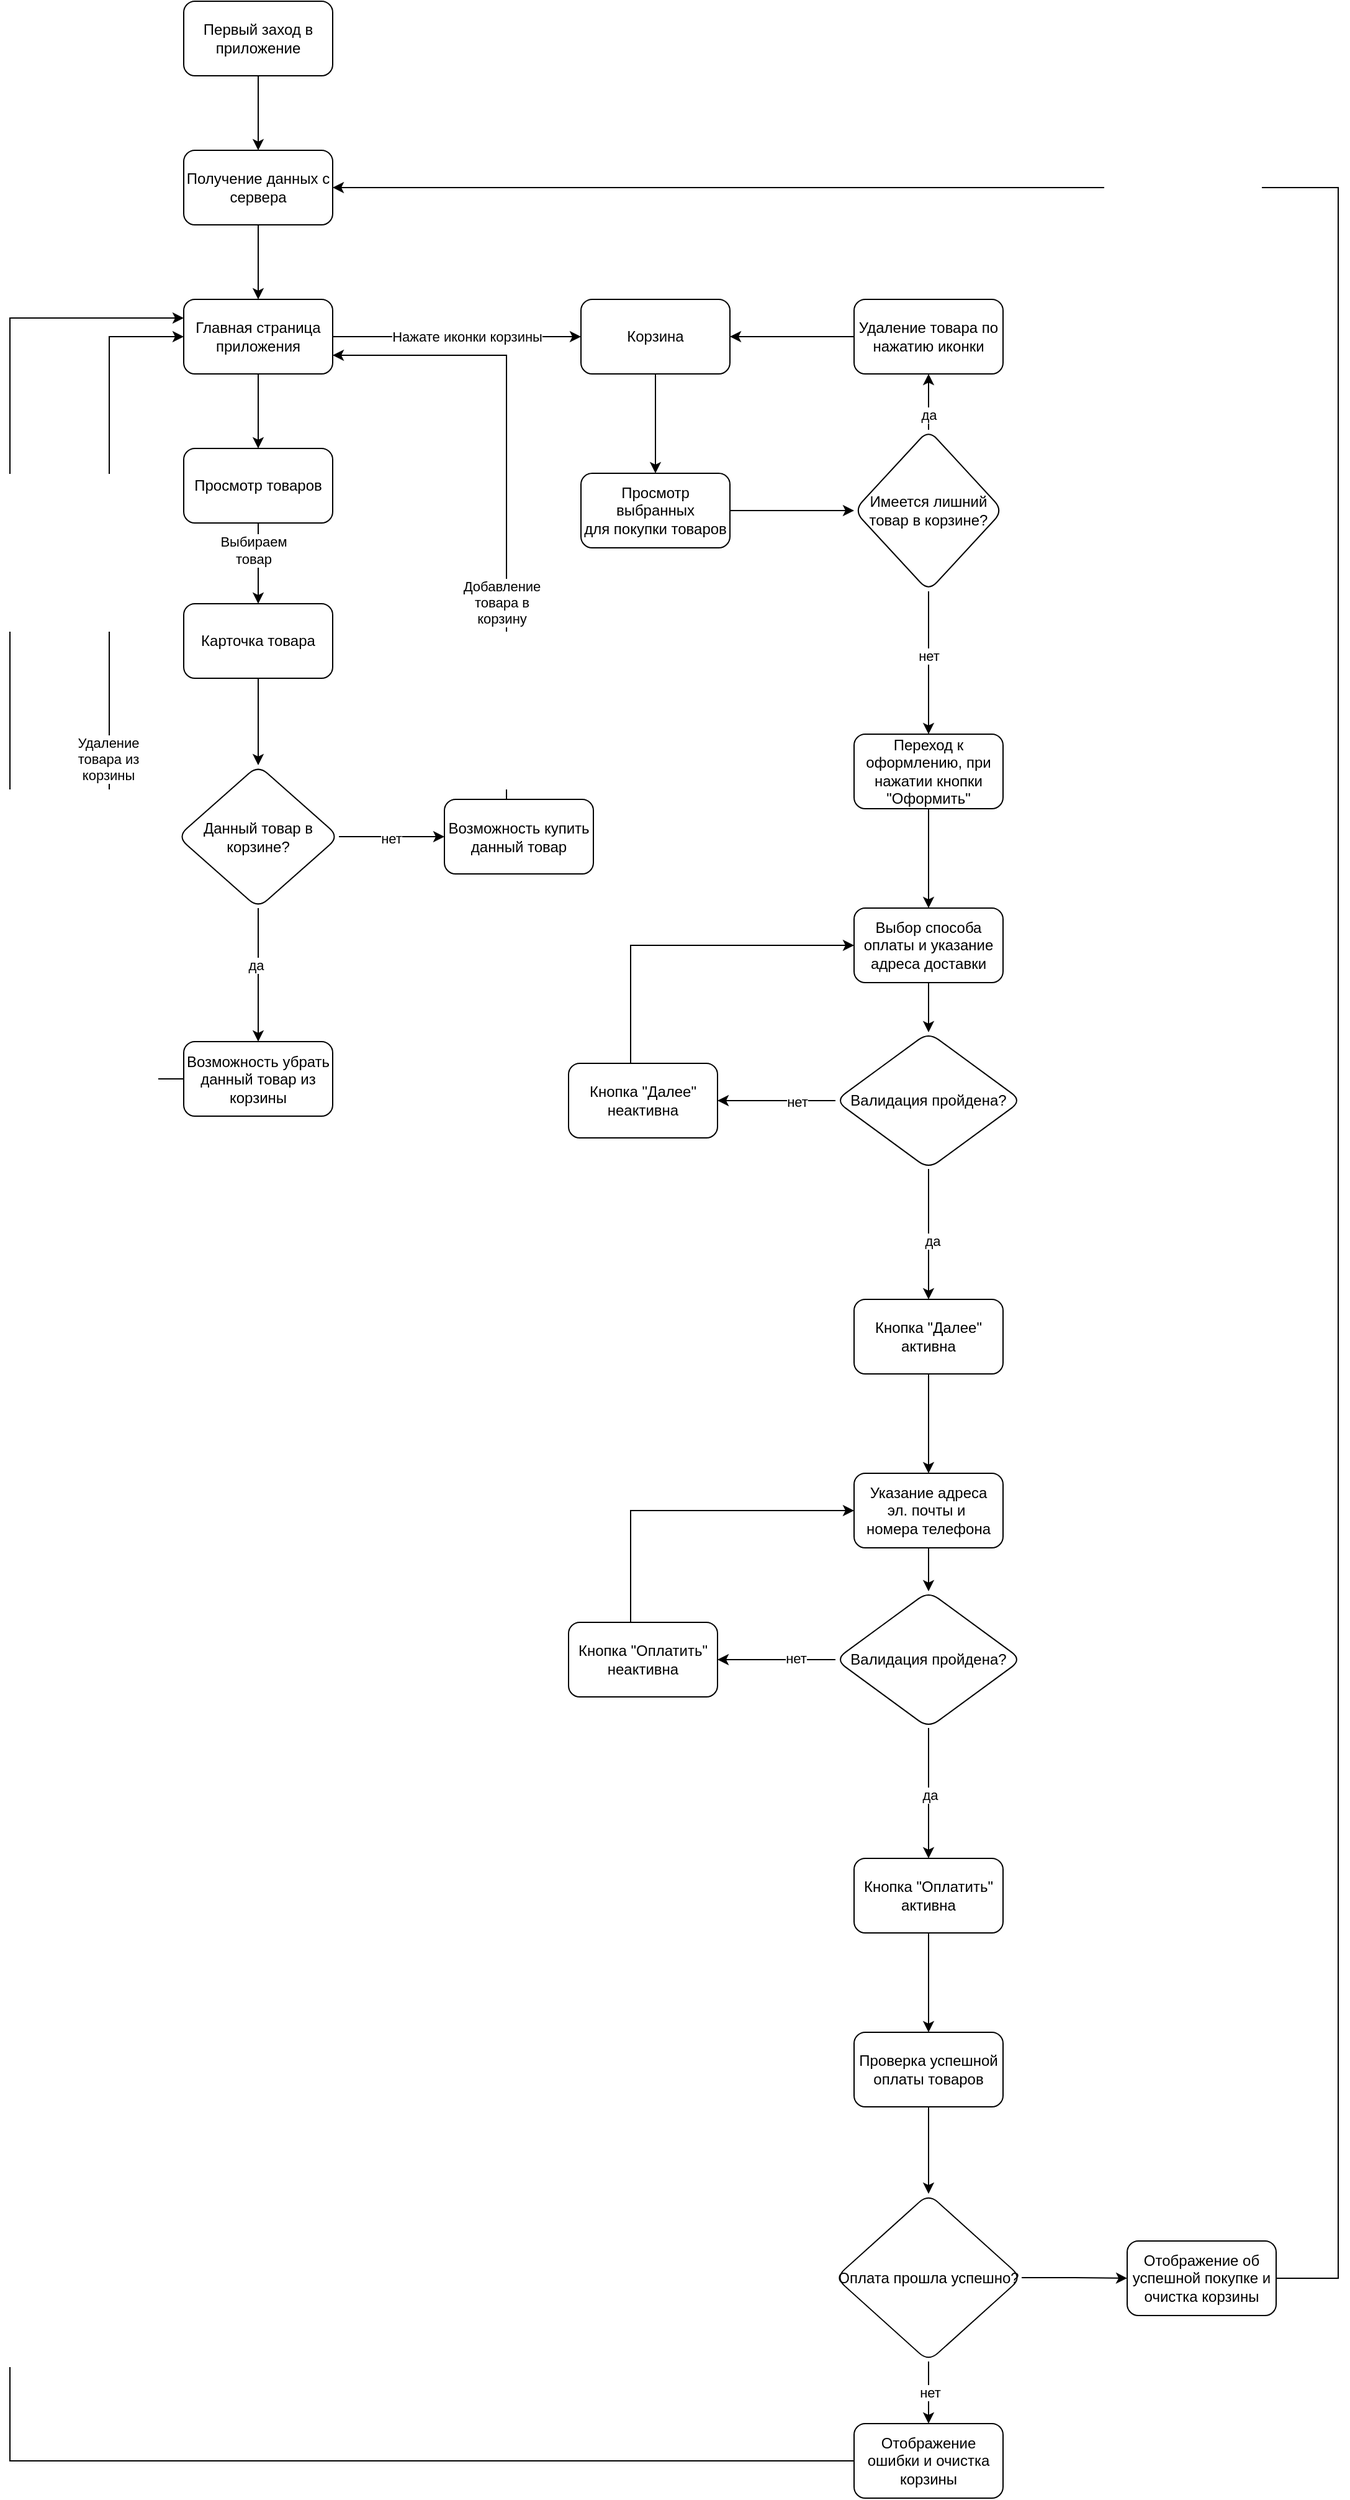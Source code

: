 <mxfile version="24.7.17">
  <diagram name="Страница — 1" id="1Y6b4_jgSVJOTCabMjyM">
    <mxGraphModel dx="1801" dy="1494" grid="1" gridSize="10" guides="1" tooltips="1" connect="1" arrows="1" fold="1" page="1" pageScale="1" pageWidth="827" pageHeight="1169" math="0" shadow="0">
      <root>
        <mxCell id="0" />
        <mxCell id="1" parent="0" />
        <mxCell id="ry53-Fv03993QjTE6CJq-3" value="" style="edgeStyle=orthogonalEdgeStyle;rounded=0;orthogonalLoop=1;jettySize=auto;html=1;" edge="1" parent="1" source="ry53-Fv03993QjTE6CJq-1" target="ry53-Fv03993QjTE6CJq-2">
          <mxGeometry relative="1" as="geometry" />
        </mxCell>
        <mxCell id="ry53-Fv03993QjTE6CJq-1" value="Первый заход в приложение" style="rounded=1;whiteSpace=wrap;html=1;" vertex="1" parent="1">
          <mxGeometry x="80" y="40" width="120" height="60" as="geometry" />
        </mxCell>
        <mxCell id="ry53-Fv03993QjTE6CJq-5" value="" style="edgeStyle=orthogonalEdgeStyle;rounded=0;orthogonalLoop=1;jettySize=auto;html=1;" edge="1" parent="1" source="ry53-Fv03993QjTE6CJq-2" target="ry53-Fv03993QjTE6CJq-4">
          <mxGeometry relative="1" as="geometry" />
        </mxCell>
        <mxCell id="ry53-Fv03993QjTE6CJq-2" value="Получение данных с сервера" style="rounded=1;whiteSpace=wrap;html=1;" vertex="1" parent="1">
          <mxGeometry x="80" y="160" width="120" height="60" as="geometry" />
        </mxCell>
        <mxCell id="ry53-Fv03993QjTE6CJq-7" value="" style="edgeStyle=orthogonalEdgeStyle;rounded=0;orthogonalLoop=1;jettySize=auto;html=1;" edge="1" parent="1" source="ry53-Fv03993QjTE6CJq-4" target="ry53-Fv03993QjTE6CJq-6">
          <mxGeometry relative="1" as="geometry" />
        </mxCell>
        <mxCell id="ry53-Fv03993QjTE6CJq-23" style="edgeStyle=orthogonalEdgeStyle;rounded=0;orthogonalLoop=1;jettySize=auto;html=1;" edge="1" parent="1" source="ry53-Fv03993QjTE6CJq-4">
          <mxGeometry relative="1" as="geometry">
            <mxPoint x="400" y="310" as="targetPoint" />
          </mxGeometry>
        </mxCell>
        <mxCell id="ry53-Fv03993QjTE6CJq-25" value="Нажате иконки корзины" style="edgeLabel;html=1;align=center;verticalAlign=middle;resizable=0;points=[];" vertex="1" connectable="0" parent="ry53-Fv03993QjTE6CJq-23">
          <mxGeometry x="0.082" y="1" relative="1" as="geometry">
            <mxPoint as="offset" />
          </mxGeometry>
        </mxCell>
        <mxCell id="ry53-Fv03993QjTE6CJq-4" value="Главная страница приложения" style="rounded=1;whiteSpace=wrap;html=1;" vertex="1" parent="1">
          <mxGeometry x="80" y="280" width="120" height="60" as="geometry" />
        </mxCell>
        <mxCell id="ry53-Fv03993QjTE6CJq-9" value="" style="edgeStyle=orthogonalEdgeStyle;rounded=0;orthogonalLoop=1;jettySize=auto;html=1;" edge="1" parent="1" source="ry53-Fv03993QjTE6CJq-6" target="ry53-Fv03993QjTE6CJq-8">
          <mxGeometry relative="1" as="geometry" />
        </mxCell>
        <mxCell id="ry53-Fv03993QjTE6CJq-10" value="Выбираем&lt;br&gt;товар" style="edgeLabel;html=1;align=center;verticalAlign=middle;resizable=0;points=[];" vertex="1" connectable="0" parent="ry53-Fv03993QjTE6CJq-9">
          <mxGeometry x="-0.323" y="-4" relative="1" as="geometry">
            <mxPoint as="offset" />
          </mxGeometry>
        </mxCell>
        <mxCell id="ry53-Fv03993QjTE6CJq-6" value="Просмотр товаров" style="rounded=1;whiteSpace=wrap;html=1;" vertex="1" parent="1">
          <mxGeometry x="80" y="400" width="120" height="60" as="geometry" />
        </mxCell>
        <mxCell id="ry53-Fv03993QjTE6CJq-12" value="" style="edgeStyle=orthogonalEdgeStyle;rounded=0;orthogonalLoop=1;jettySize=auto;html=1;" edge="1" parent="1" source="ry53-Fv03993QjTE6CJq-8" target="ry53-Fv03993QjTE6CJq-11">
          <mxGeometry relative="1" as="geometry" />
        </mxCell>
        <mxCell id="ry53-Fv03993QjTE6CJq-8" value="Карточка товара" style="rounded=1;whiteSpace=wrap;html=1;" vertex="1" parent="1">
          <mxGeometry x="80" y="525" width="120" height="60" as="geometry" />
        </mxCell>
        <mxCell id="ry53-Fv03993QjTE6CJq-14" value="" style="edgeStyle=orthogonalEdgeStyle;rounded=0;orthogonalLoop=1;jettySize=auto;html=1;" edge="1" parent="1" source="ry53-Fv03993QjTE6CJq-11" target="ry53-Fv03993QjTE6CJq-13">
          <mxGeometry relative="1" as="geometry" />
        </mxCell>
        <mxCell id="ry53-Fv03993QjTE6CJq-19" value="нет" style="edgeLabel;html=1;align=center;verticalAlign=middle;resizable=0;points=[];" vertex="1" connectable="0" parent="ry53-Fv03993QjTE6CJq-14">
          <mxGeometry x="-0.012" relative="1" as="geometry">
            <mxPoint y="1" as="offset" />
          </mxGeometry>
        </mxCell>
        <mxCell id="ry53-Fv03993QjTE6CJq-16" value="" style="edgeStyle=orthogonalEdgeStyle;rounded=0;orthogonalLoop=1;jettySize=auto;html=1;" edge="1" parent="1" source="ry53-Fv03993QjTE6CJq-11" target="ry53-Fv03993QjTE6CJq-15">
          <mxGeometry relative="1" as="geometry" />
        </mxCell>
        <mxCell id="ry53-Fv03993QjTE6CJq-18" value="да" style="edgeLabel;html=1;align=center;verticalAlign=middle;resizable=0;points=[];" vertex="1" connectable="0" parent="ry53-Fv03993QjTE6CJq-16">
          <mxGeometry x="-0.144" y="-2" relative="1" as="geometry">
            <mxPoint as="offset" />
          </mxGeometry>
        </mxCell>
        <mxCell id="ry53-Fv03993QjTE6CJq-11" value="Данный товар в корзине?" style="rhombus;whiteSpace=wrap;html=1;rounded=1;" vertex="1" parent="1">
          <mxGeometry x="75" y="655" width="130" height="115" as="geometry" />
        </mxCell>
        <mxCell id="ry53-Fv03993QjTE6CJq-20" style="edgeStyle=orthogonalEdgeStyle;rounded=0;orthogonalLoop=1;jettySize=auto;html=1;entryX=1;entryY=0.75;entryDx=0;entryDy=0;" edge="1" parent="1" source="ry53-Fv03993QjTE6CJq-13" target="ry53-Fv03993QjTE6CJq-4">
          <mxGeometry relative="1" as="geometry">
            <Array as="points">
              <mxPoint x="340" y="325" />
            </Array>
          </mxGeometry>
        </mxCell>
        <mxCell id="ry53-Fv03993QjTE6CJq-21" value="Добавление&lt;div&gt;товара в&lt;/div&gt;&lt;div&gt;корзину&lt;/div&gt;" style="edgeLabel;html=1;align=center;verticalAlign=middle;resizable=0;points=[];" vertex="1" connectable="0" parent="ry53-Fv03993QjTE6CJq-20">
          <mxGeometry x="-0.362" y="4" relative="1" as="geometry">
            <mxPoint as="offset" />
          </mxGeometry>
        </mxCell>
        <mxCell id="ry53-Fv03993QjTE6CJq-13" value="Возможность купить данный товар" style="whiteSpace=wrap;html=1;rounded=1;" vertex="1" parent="1">
          <mxGeometry x="290" y="682.5" width="120" height="60" as="geometry" />
        </mxCell>
        <mxCell id="ry53-Fv03993QjTE6CJq-17" style="edgeStyle=orthogonalEdgeStyle;rounded=0;orthogonalLoop=1;jettySize=auto;html=1;entryX=0;entryY=0.5;entryDx=0;entryDy=0;" edge="1" parent="1" source="ry53-Fv03993QjTE6CJq-15" target="ry53-Fv03993QjTE6CJq-4">
          <mxGeometry relative="1" as="geometry">
            <Array as="points">
              <mxPoint x="20" y="908" />
              <mxPoint x="20" y="310" />
            </Array>
          </mxGeometry>
        </mxCell>
        <mxCell id="ry53-Fv03993QjTE6CJq-22" value="Удаление&lt;div&gt;товара из&lt;/div&gt;&lt;div&gt;корзины&lt;/div&gt;" style="edgeLabel;html=1;align=center;verticalAlign=middle;resizable=0;points=[];" vertex="1" connectable="0" parent="ry53-Fv03993QjTE6CJq-17">
          <mxGeometry x="-0.115" y="1" relative="1" as="geometry">
            <mxPoint as="offset" />
          </mxGeometry>
        </mxCell>
        <mxCell id="ry53-Fv03993QjTE6CJq-15" value="Возможность убрать данный товар из корзины" style="whiteSpace=wrap;html=1;rounded=1;" vertex="1" parent="1">
          <mxGeometry x="80" y="877.5" width="120" height="60" as="geometry" />
        </mxCell>
        <mxCell id="ry53-Fv03993QjTE6CJq-27" value="" style="edgeStyle=orthogonalEdgeStyle;rounded=0;orthogonalLoop=1;jettySize=auto;html=1;" edge="1" parent="1" source="ry53-Fv03993QjTE6CJq-24" target="ry53-Fv03993QjTE6CJq-26">
          <mxGeometry relative="1" as="geometry" />
        </mxCell>
        <mxCell id="ry53-Fv03993QjTE6CJq-24" value="Корзина" style="rounded=1;whiteSpace=wrap;html=1;" vertex="1" parent="1">
          <mxGeometry x="400" y="280" width="120" height="60" as="geometry" />
        </mxCell>
        <mxCell id="ry53-Fv03993QjTE6CJq-29" value="" style="edgeStyle=orthogonalEdgeStyle;rounded=0;orthogonalLoop=1;jettySize=auto;html=1;" edge="1" parent="1" source="ry53-Fv03993QjTE6CJq-26" target="ry53-Fv03993QjTE6CJq-28">
          <mxGeometry relative="1" as="geometry" />
        </mxCell>
        <mxCell id="ry53-Fv03993QjTE6CJq-26" value="Просмотр выбранных&lt;div&gt;для покупки товаров&lt;/div&gt;" style="whiteSpace=wrap;html=1;rounded=1;" vertex="1" parent="1">
          <mxGeometry x="400" y="420" width="120" height="60" as="geometry" />
        </mxCell>
        <mxCell id="ry53-Fv03993QjTE6CJq-31" value="" style="edgeStyle=orthogonalEdgeStyle;rounded=0;orthogonalLoop=1;jettySize=auto;html=1;" edge="1" parent="1" source="ry53-Fv03993QjTE6CJq-28" target="ry53-Fv03993QjTE6CJq-30">
          <mxGeometry relative="1" as="geometry" />
        </mxCell>
        <mxCell id="ry53-Fv03993QjTE6CJq-32" value="да" style="edgeLabel;html=1;align=center;verticalAlign=middle;resizable=0;points=[];" vertex="1" connectable="0" parent="ry53-Fv03993QjTE6CJq-31">
          <mxGeometry x="-0.467" relative="1" as="geometry">
            <mxPoint as="offset" />
          </mxGeometry>
        </mxCell>
        <mxCell id="ry53-Fv03993QjTE6CJq-35" value="" style="edgeStyle=orthogonalEdgeStyle;rounded=0;orthogonalLoop=1;jettySize=auto;html=1;" edge="1" parent="1" source="ry53-Fv03993QjTE6CJq-28" target="ry53-Fv03993QjTE6CJq-34">
          <mxGeometry relative="1" as="geometry" />
        </mxCell>
        <mxCell id="ry53-Fv03993QjTE6CJq-36" value="нет" style="edgeLabel;html=1;align=center;verticalAlign=middle;resizable=0;points=[];" vertex="1" connectable="0" parent="ry53-Fv03993QjTE6CJq-35">
          <mxGeometry x="-0.096" relative="1" as="geometry">
            <mxPoint as="offset" />
          </mxGeometry>
        </mxCell>
        <mxCell id="ry53-Fv03993QjTE6CJq-28" value="Имеется лишний товар в корзине?" style="rhombus;whiteSpace=wrap;html=1;rounded=1;" vertex="1" parent="1">
          <mxGeometry x="620" y="385" width="120" height="130" as="geometry" />
        </mxCell>
        <mxCell id="ry53-Fv03993QjTE6CJq-33" style="edgeStyle=orthogonalEdgeStyle;rounded=0;orthogonalLoop=1;jettySize=auto;html=1;entryX=1;entryY=0.5;entryDx=0;entryDy=0;" edge="1" parent="1" source="ry53-Fv03993QjTE6CJq-30" target="ry53-Fv03993QjTE6CJq-24">
          <mxGeometry relative="1" as="geometry" />
        </mxCell>
        <mxCell id="ry53-Fv03993QjTE6CJq-30" value="Удаление товара по нажатию иконки" style="whiteSpace=wrap;html=1;rounded=1;" vertex="1" parent="1">
          <mxGeometry x="620" y="280" width="120" height="60" as="geometry" />
        </mxCell>
        <mxCell id="ry53-Fv03993QjTE6CJq-38" value="" style="edgeStyle=orthogonalEdgeStyle;rounded=0;orthogonalLoop=1;jettySize=auto;html=1;" edge="1" parent="1" source="ry53-Fv03993QjTE6CJq-34" target="ry53-Fv03993QjTE6CJq-37">
          <mxGeometry relative="1" as="geometry" />
        </mxCell>
        <mxCell id="ry53-Fv03993QjTE6CJq-34" value="Переход к оформлению, при нажатии кнопки &quot;Оформить&quot;" style="whiteSpace=wrap;html=1;rounded=1;" vertex="1" parent="1">
          <mxGeometry x="620" y="630" width="120" height="60" as="geometry" />
        </mxCell>
        <mxCell id="ry53-Fv03993QjTE6CJq-40" value="" style="edgeStyle=orthogonalEdgeStyle;rounded=0;orthogonalLoop=1;jettySize=auto;html=1;" edge="1" parent="1" source="ry53-Fv03993QjTE6CJq-37" target="ry53-Fv03993QjTE6CJq-39">
          <mxGeometry relative="1" as="geometry" />
        </mxCell>
        <mxCell id="ry53-Fv03993QjTE6CJq-37" value="Выбор способа оплаты и указание адреса доставки" style="whiteSpace=wrap;html=1;rounded=1;" vertex="1" parent="1">
          <mxGeometry x="620" y="770" width="120" height="60" as="geometry" />
        </mxCell>
        <mxCell id="ry53-Fv03993QjTE6CJq-42" value="" style="edgeStyle=orthogonalEdgeStyle;rounded=0;orthogonalLoop=1;jettySize=auto;html=1;" edge="1" parent="1" source="ry53-Fv03993QjTE6CJq-39" target="ry53-Fv03993QjTE6CJq-41">
          <mxGeometry relative="1" as="geometry" />
        </mxCell>
        <mxCell id="ry53-Fv03993QjTE6CJq-44" value="нет" style="edgeLabel;html=1;align=center;verticalAlign=middle;resizable=0;points=[];" vertex="1" connectable="0" parent="ry53-Fv03993QjTE6CJq-42">
          <mxGeometry x="-0.347" y="1" relative="1" as="geometry">
            <mxPoint as="offset" />
          </mxGeometry>
        </mxCell>
        <mxCell id="ry53-Fv03993QjTE6CJq-46" value="" style="edgeStyle=orthogonalEdgeStyle;rounded=0;orthogonalLoop=1;jettySize=auto;html=1;" edge="1" parent="1" source="ry53-Fv03993QjTE6CJq-39" target="ry53-Fv03993QjTE6CJq-45">
          <mxGeometry relative="1" as="geometry" />
        </mxCell>
        <mxCell id="ry53-Fv03993QjTE6CJq-47" value="да" style="edgeLabel;html=1;align=center;verticalAlign=middle;resizable=0;points=[];" vertex="1" connectable="0" parent="ry53-Fv03993QjTE6CJq-46">
          <mxGeometry x="0.105" y="3" relative="1" as="geometry">
            <mxPoint as="offset" />
          </mxGeometry>
        </mxCell>
        <mxCell id="ry53-Fv03993QjTE6CJq-39" value="Валидация пройдена?" style="rhombus;whiteSpace=wrap;html=1;rounded=1;" vertex="1" parent="1">
          <mxGeometry x="605" y="870" width="150" height="110" as="geometry" />
        </mxCell>
        <mxCell id="ry53-Fv03993QjTE6CJq-43" style="edgeStyle=orthogonalEdgeStyle;rounded=0;orthogonalLoop=1;jettySize=auto;html=1;entryX=0;entryY=0.5;entryDx=0;entryDy=0;" edge="1" parent="1" source="ry53-Fv03993QjTE6CJq-41" target="ry53-Fv03993QjTE6CJq-37">
          <mxGeometry relative="1" as="geometry">
            <Array as="points">
              <mxPoint x="440" y="800" />
            </Array>
          </mxGeometry>
        </mxCell>
        <mxCell id="ry53-Fv03993QjTE6CJq-41" value="Кнопка &quot;Далее&quot; неактивна" style="whiteSpace=wrap;html=1;rounded=1;" vertex="1" parent="1">
          <mxGeometry x="390" y="895" width="120" height="60" as="geometry" />
        </mxCell>
        <mxCell id="ry53-Fv03993QjTE6CJq-49" value="" style="edgeStyle=orthogonalEdgeStyle;rounded=0;orthogonalLoop=1;jettySize=auto;html=1;" edge="1" parent="1" source="ry53-Fv03993QjTE6CJq-45" target="ry53-Fv03993QjTE6CJq-48">
          <mxGeometry relative="1" as="geometry" />
        </mxCell>
        <mxCell id="ry53-Fv03993QjTE6CJq-45" value="Кнопка &quot;Далее&quot; активна" style="whiteSpace=wrap;html=1;rounded=1;" vertex="1" parent="1">
          <mxGeometry x="620" y="1085" width="120" height="60" as="geometry" />
        </mxCell>
        <mxCell id="ry53-Fv03993QjTE6CJq-51" value="" style="edgeStyle=orthogonalEdgeStyle;rounded=0;orthogonalLoop=1;jettySize=auto;html=1;" edge="1" parent="1" source="ry53-Fv03993QjTE6CJq-48" target="ry53-Fv03993QjTE6CJq-50">
          <mxGeometry relative="1" as="geometry" />
        </mxCell>
        <mxCell id="ry53-Fv03993QjTE6CJq-48" value="Указание адреса&lt;div&gt;эл. почты и&amp;nbsp;&lt;/div&gt;&lt;div&gt;номера телефона&lt;/div&gt;" style="whiteSpace=wrap;html=1;rounded=1;" vertex="1" parent="1">
          <mxGeometry x="620" y="1225" width="120" height="60" as="geometry" />
        </mxCell>
        <mxCell id="ry53-Fv03993QjTE6CJq-53" value="" style="edgeStyle=orthogonalEdgeStyle;rounded=0;orthogonalLoop=1;jettySize=auto;html=1;" edge="1" parent="1" source="ry53-Fv03993QjTE6CJq-50" target="ry53-Fv03993QjTE6CJq-52">
          <mxGeometry relative="1" as="geometry" />
        </mxCell>
        <mxCell id="ry53-Fv03993QjTE6CJq-55" value="нет" style="edgeLabel;html=1;align=center;verticalAlign=middle;resizable=0;points=[];" vertex="1" connectable="0" parent="ry53-Fv03993QjTE6CJq-53">
          <mxGeometry x="-0.326" y="-1" relative="1" as="geometry">
            <mxPoint as="offset" />
          </mxGeometry>
        </mxCell>
        <mxCell id="ry53-Fv03993QjTE6CJq-57" value="" style="edgeStyle=orthogonalEdgeStyle;rounded=0;orthogonalLoop=1;jettySize=auto;html=1;" edge="1" parent="1" source="ry53-Fv03993QjTE6CJq-50" target="ry53-Fv03993QjTE6CJq-56">
          <mxGeometry relative="1" as="geometry" />
        </mxCell>
        <mxCell id="ry53-Fv03993QjTE6CJq-58" value="да" style="edgeLabel;html=1;align=center;verticalAlign=middle;resizable=0;points=[];" vertex="1" connectable="0" parent="ry53-Fv03993QjTE6CJq-57">
          <mxGeometry x="0.029" y="1" relative="1" as="geometry">
            <mxPoint as="offset" />
          </mxGeometry>
        </mxCell>
        <mxCell id="ry53-Fv03993QjTE6CJq-50" value="Валидация пройдена?" style="rhombus;whiteSpace=wrap;html=1;rounded=1;" vertex="1" parent="1">
          <mxGeometry x="605" y="1320" width="150" height="110" as="geometry" />
        </mxCell>
        <mxCell id="ry53-Fv03993QjTE6CJq-54" style="edgeStyle=orthogonalEdgeStyle;rounded=0;orthogonalLoop=1;jettySize=auto;html=1;entryX=0;entryY=0.5;entryDx=0;entryDy=0;" edge="1" parent="1" source="ry53-Fv03993QjTE6CJq-52" target="ry53-Fv03993QjTE6CJq-48">
          <mxGeometry relative="1" as="geometry">
            <Array as="points">
              <mxPoint x="440" y="1255" />
            </Array>
          </mxGeometry>
        </mxCell>
        <mxCell id="ry53-Fv03993QjTE6CJq-52" value="Кнопка &quot;Оплатить&quot;&lt;div&gt;неактивна&lt;/div&gt;" style="whiteSpace=wrap;html=1;rounded=1;" vertex="1" parent="1">
          <mxGeometry x="390" y="1345" width="120" height="60" as="geometry" />
        </mxCell>
        <mxCell id="ry53-Fv03993QjTE6CJq-60" value="" style="edgeStyle=orthogonalEdgeStyle;rounded=0;orthogonalLoop=1;jettySize=auto;html=1;" edge="1" parent="1" source="ry53-Fv03993QjTE6CJq-56" target="ry53-Fv03993QjTE6CJq-59">
          <mxGeometry relative="1" as="geometry" />
        </mxCell>
        <mxCell id="ry53-Fv03993QjTE6CJq-56" value="Кнопка &quot;Оплатить&quot;&lt;div&gt;активна&lt;/div&gt;" style="whiteSpace=wrap;html=1;rounded=1;" vertex="1" parent="1">
          <mxGeometry x="620" y="1535" width="120" height="60" as="geometry" />
        </mxCell>
        <mxCell id="ry53-Fv03993QjTE6CJq-62" value="" style="edgeStyle=orthogonalEdgeStyle;rounded=0;orthogonalLoop=1;jettySize=auto;html=1;" edge="1" parent="1" source="ry53-Fv03993QjTE6CJq-59" target="ry53-Fv03993QjTE6CJq-61">
          <mxGeometry relative="1" as="geometry" />
        </mxCell>
        <mxCell id="ry53-Fv03993QjTE6CJq-59" value="Проверка успешной оплаты товаров" style="whiteSpace=wrap;html=1;rounded=1;" vertex="1" parent="1">
          <mxGeometry x="620" y="1675" width="120" height="60" as="geometry" />
        </mxCell>
        <mxCell id="ry53-Fv03993QjTE6CJq-64" value="" style="edgeStyle=orthogonalEdgeStyle;rounded=0;orthogonalLoop=1;jettySize=auto;html=1;" edge="1" parent="1" source="ry53-Fv03993QjTE6CJq-61" target="ry53-Fv03993QjTE6CJq-63">
          <mxGeometry relative="1" as="geometry" />
        </mxCell>
        <mxCell id="ry53-Fv03993QjTE6CJq-66" value="нет" style="edgeLabel;html=1;align=center;verticalAlign=middle;resizable=0;points=[];" vertex="1" connectable="0" parent="ry53-Fv03993QjTE6CJq-64">
          <mxGeometry y="1" relative="1" as="geometry">
            <mxPoint as="offset" />
          </mxGeometry>
        </mxCell>
        <mxCell id="ry53-Fv03993QjTE6CJq-68" value="" style="edgeStyle=orthogonalEdgeStyle;rounded=0;orthogonalLoop=1;jettySize=auto;html=1;entryX=0;entryY=0.5;entryDx=0;entryDy=0;" edge="1" parent="1" source="ry53-Fv03993QjTE6CJq-61" target="ry53-Fv03993QjTE6CJq-69">
          <mxGeometry relative="1" as="geometry">
            <mxPoint x="835" y="1872.5" as="targetPoint" />
          </mxGeometry>
        </mxCell>
        <mxCell id="ry53-Fv03993QjTE6CJq-61" value="Оплата прошла успешно?" style="rhombus;whiteSpace=wrap;html=1;rounded=1;" vertex="1" parent="1">
          <mxGeometry x="605" y="1805" width="150" height="135" as="geometry" />
        </mxCell>
        <mxCell id="ry53-Fv03993QjTE6CJq-65" style="edgeStyle=orthogonalEdgeStyle;rounded=0;orthogonalLoop=1;jettySize=auto;html=1;entryX=0;entryY=0.25;entryDx=0;entryDy=0;" edge="1" parent="1" source="ry53-Fv03993QjTE6CJq-63" target="ry53-Fv03993QjTE6CJq-4">
          <mxGeometry relative="1" as="geometry">
            <Array as="points">
              <mxPoint x="-60" y="2020" />
              <mxPoint x="-60" y="295" />
            </Array>
          </mxGeometry>
        </mxCell>
        <mxCell id="ry53-Fv03993QjTE6CJq-63" value="Отображение ошибки и очистка корзины" style="whiteSpace=wrap;html=1;rounded=1;" vertex="1" parent="1">
          <mxGeometry x="620" y="1990" width="120" height="60" as="geometry" />
        </mxCell>
        <mxCell id="ry53-Fv03993QjTE6CJq-70" style="edgeStyle=orthogonalEdgeStyle;rounded=0;orthogonalLoop=1;jettySize=auto;html=1;entryX=1;entryY=0.5;entryDx=0;entryDy=0;" edge="1" parent="1" source="ry53-Fv03993QjTE6CJq-69" target="ry53-Fv03993QjTE6CJq-2">
          <mxGeometry relative="1" as="geometry">
            <Array as="points">
              <mxPoint x="1010" y="1873" />
              <mxPoint x="1010" y="190" />
            </Array>
          </mxGeometry>
        </mxCell>
        <mxCell id="ry53-Fv03993QjTE6CJq-69" value="Отображение об успешной покупке и очистка корзины" style="rounded=1;whiteSpace=wrap;html=1;" vertex="1" parent="1">
          <mxGeometry x="840" y="1843" width="120" height="60" as="geometry" />
        </mxCell>
      </root>
    </mxGraphModel>
  </diagram>
</mxfile>

